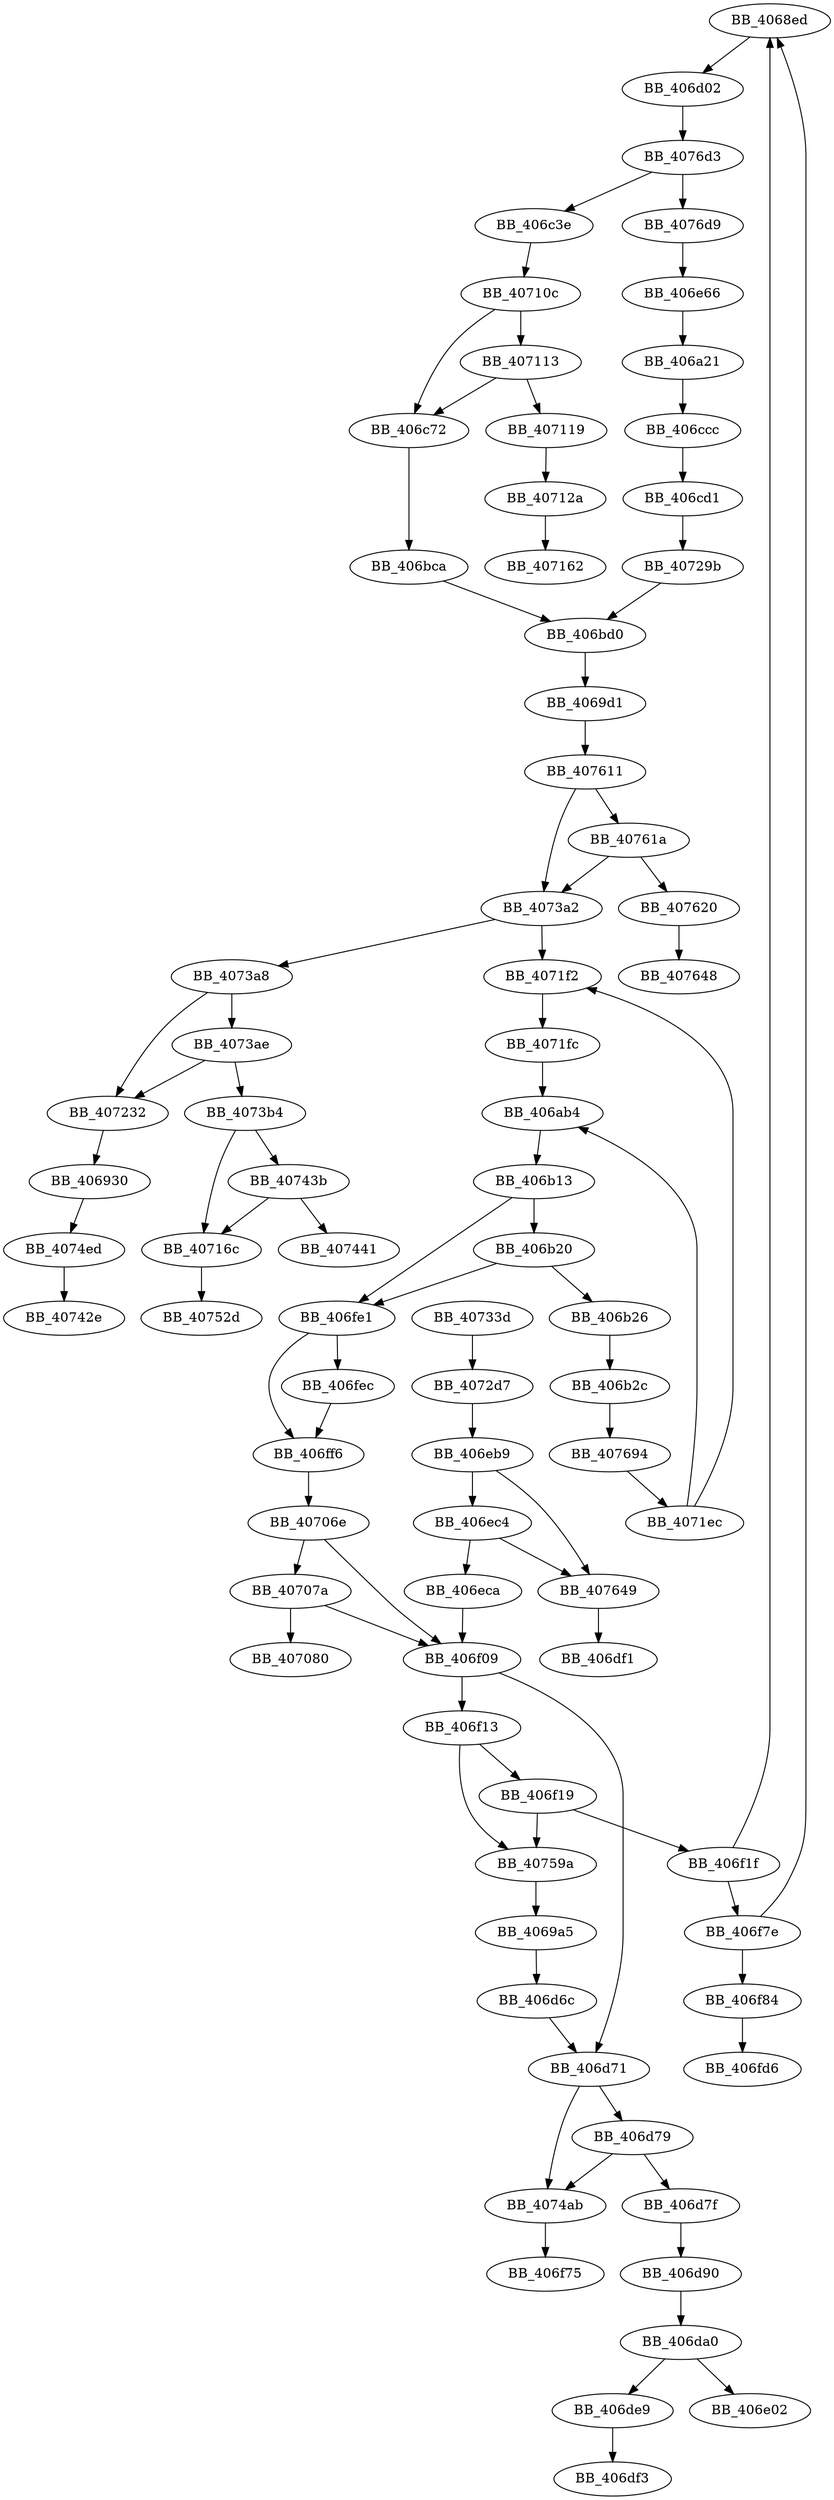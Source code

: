 DiGraph sub_40733D{
BB_4068ed->BB_406d02
BB_406930->BB_4074ed
BB_4069a5->BB_406d6c
BB_4069d1->BB_407611
BB_406a21->BB_406ccc
BB_406ab4->BB_406b13
BB_406b13->BB_406b20
BB_406b13->BB_406fe1
BB_406b20->BB_406b26
BB_406b20->BB_406fe1
BB_406b26->BB_406b2c
BB_406b2c->BB_407694
BB_406bca->BB_406bd0
BB_406bd0->BB_4069d1
BB_406c3e->BB_40710c
BB_406c72->BB_406bca
BB_406ccc->BB_406cd1
BB_406cd1->BB_40729b
BB_406d02->BB_4076d3
BB_406d6c->BB_406d71
BB_406d71->BB_406d79
BB_406d71->BB_4074ab
BB_406d79->BB_406d7f
BB_406d79->BB_4074ab
BB_406d7f->BB_406d90
BB_406d90->BB_406da0
BB_406da0->BB_406de9
BB_406da0->BB_406e02
BB_406de9->BB_406df3
BB_406e66->BB_406a21
BB_406eb9->BB_406ec4
BB_406eb9->BB_407649
BB_406ec4->BB_406eca
BB_406ec4->BB_407649
BB_406eca->BB_406f09
BB_406f09->BB_406d71
BB_406f09->BB_406f13
BB_406f13->BB_406f19
BB_406f13->BB_40759a
BB_406f19->BB_406f1f
BB_406f19->BB_40759a
BB_406f1f->BB_4068ed
BB_406f1f->BB_406f7e
BB_406f7e->BB_4068ed
BB_406f7e->BB_406f84
BB_406f84->BB_406fd6
BB_406fe1->BB_406fec
BB_406fe1->BB_406ff6
BB_406fec->BB_406ff6
BB_406ff6->BB_40706e
BB_40706e->BB_406f09
BB_40706e->BB_40707a
BB_40707a->BB_406f09
BB_40707a->BB_407080
BB_40710c->BB_406c72
BB_40710c->BB_407113
BB_407113->BB_406c72
BB_407113->BB_407119
BB_407119->BB_40712a
BB_40712a->BB_407162
BB_40716c->BB_40752d
BB_4071ec->BB_406ab4
BB_4071ec->BB_4071f2
BB_4071f2->BB_4071fc
BB_4071fc->BB_406ab4
BB_407232->BB_406930
BB_40729b->BB_406bd0
BB_4072d7->BB_406eb9
BB_40733d->BB_4072d7
BB_4073a2->BB_4071f2
BB_4073a2->BB_4073a8
BB_4073a8->BB_407232
BB_4073a8->BB_4073ae
BB_4073ae->BB_407232
BB_4073ae->BB_4073b4
BB_4073b4->BB_40716c
BB_4073b4->BB_40743b
BB_40743b->BB_40716c
BB_40743b->BB_407441
BB_4074ab->BB_406f75
BB_4074ed->BB_40742e
BB_40759a->BB_4069a5
BB_407611->BB_4073a2
BB_407611->BB_40761a
BB_40761a->BB_4073a2
BB_40761a->BB_407620
BB_407620->BB_407648
BB_407649->BB_406df1
BB_407694->BB_4071ec
BB_4076d3->BB_406c3e
BB_4076d3->BB_4076d9
BB_4076d9->BB_406e66
}
